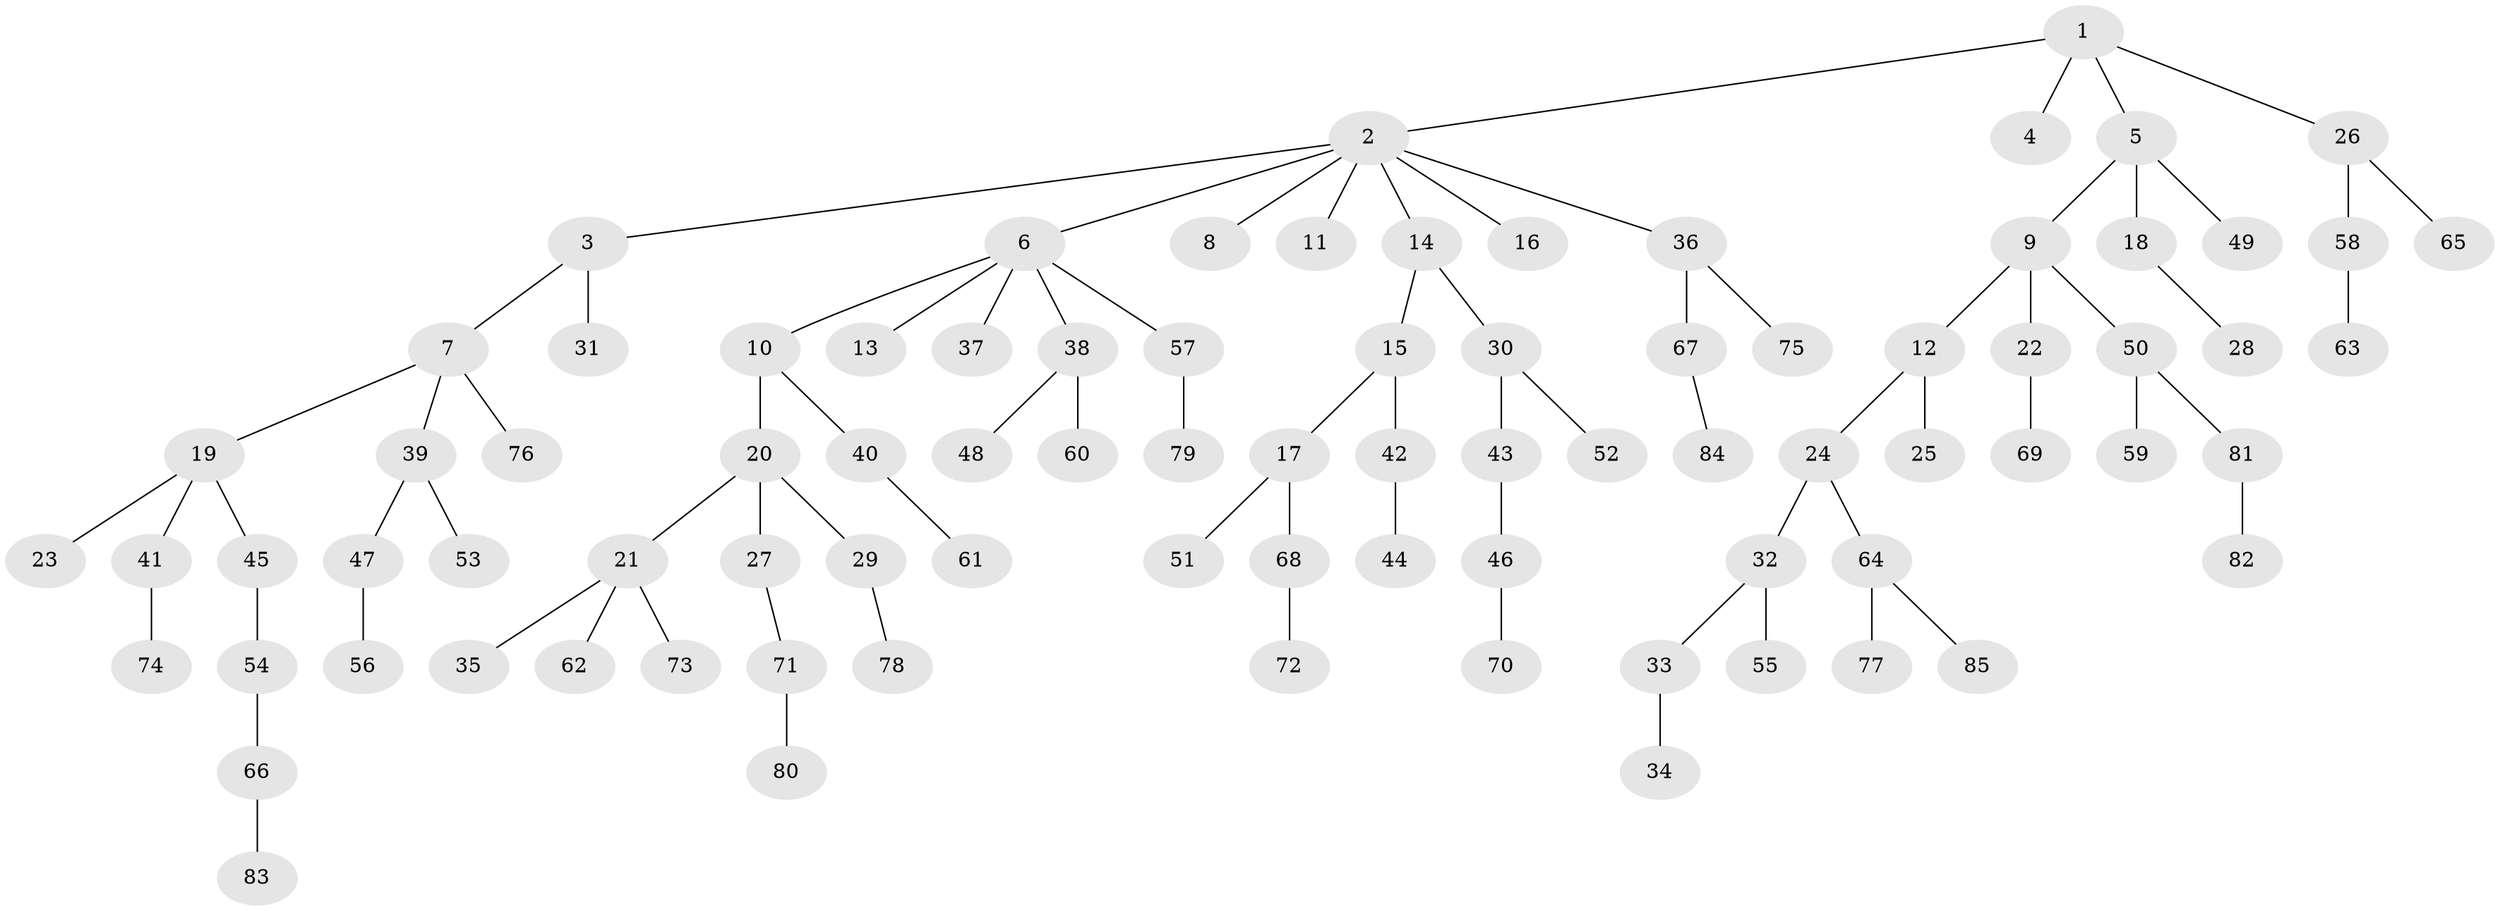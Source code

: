 // coarse degree distribution, {2: 0.3137254901960784, 4: 0.0392156862745098, 1: 0.5882352941176471, 11: 0.0196078431372549, 9: 0.0196078431372549, 10: 0.0196078431372549}
// Generated by graph-tools (version 1.1) at 2025/55/03/04/25 21:55:51]
// undirected, 85 vertices, 84 edges
graph export_dot {
graph [start="1"]
  node [color=gray90,style=filled];
  1;
  2;
  3;
  4;
  5;
  6;
  7;
  8;
  9;
  10;
  11;
  12;
  13;
  14;
  15;
  16;
  17;
  18;
  19;
  20;
  21;
  22;
  23;
  24;
  25;
  26;
  27;
  28;
  29;
  30;
  31;
  32;
  33;
  34;
  35;
  36;
  37;
  38;
  39;
  40;
  41;
  42;
  43;
  44;
  45;
  46;
  47;
  48;
  49;
  50;
  51;
  52;
  53;
  54;
  55;
  56;
  57;
  58;
  59;
  60;
  61;
  62;
  63;
  64;
  65;
  66;
  67;
  68;
  69;
  70;
  71;
  72;
  73;
  74;
  75;
  76;
  77;
  78;
  79;
  80;
  81;
  82;
  83;
  84;
  85;
  1 -- 2;
  1 -- 4;
  1 -- 5;
  1 -- 26;
  2 -- 3;
  2 -- 6;
  2 -- 8;
  2 -- 11;
  2 -- 14;
  2 -- 16;
  2 -- 36;
  3 -- 7;
  3 -- 31;
  5 -- 9;
  5 -- 18;
  5 -- 49;
  6 -- 10;
  6 -- 13;
  6 -- 37;
  6 -- 38;
  6 -- 57;
  7 -- 19;
  7 -- 39;
  7 -- 76;
  9 -- 12;
  9 -- 22;
  9 -- 50;
  10 -- 20;
  10 -- 40;
  12 -- 24;
  12 -- 25;
  14 -- 15;
  14 -- 30;
  15 -- 17;
  15 -- 42;
  17 -- 51;
  17 -- 68;
  18 -- 28;
  19 -- 23;
  19 -- 41;
  19 -- 45;
  20 -- 21;
  20 -- 27;
  20 -- 29;
  21 -- 35;
  21 -- 62;
  21 -- 73;
  22 -- 69;
  24 -- 32;
  24 -- 64;
  26 -- 58;
  26 -- 65;
  27 -- 71;
  29 -- 78;
  30 -- 43;
  30 -- 52;
  32 -- 33;
  32 -- 55;
  33 -- 34;
  36 -- 67;
  36 -- 75;
  38 -- 48;
  38 -- 60;
  39 -- 47;
  39 -- 53;
  40 -- 61;
  41 -- 74;
  42 -- 44;
  43 -- 46;
  45 -- 54;
  46 -- 70;
  47 -- 56;
  50 -- 59;
  50 -- 81;
  54 -- 66;
  57 -- 79;
  58 -- 63;
  64 -- 77;
  64 -- 85;
  66 -- 83;
  67 -- 84;
  68 -- 72;
  71 -- 80;
  81 -- 82;
}
